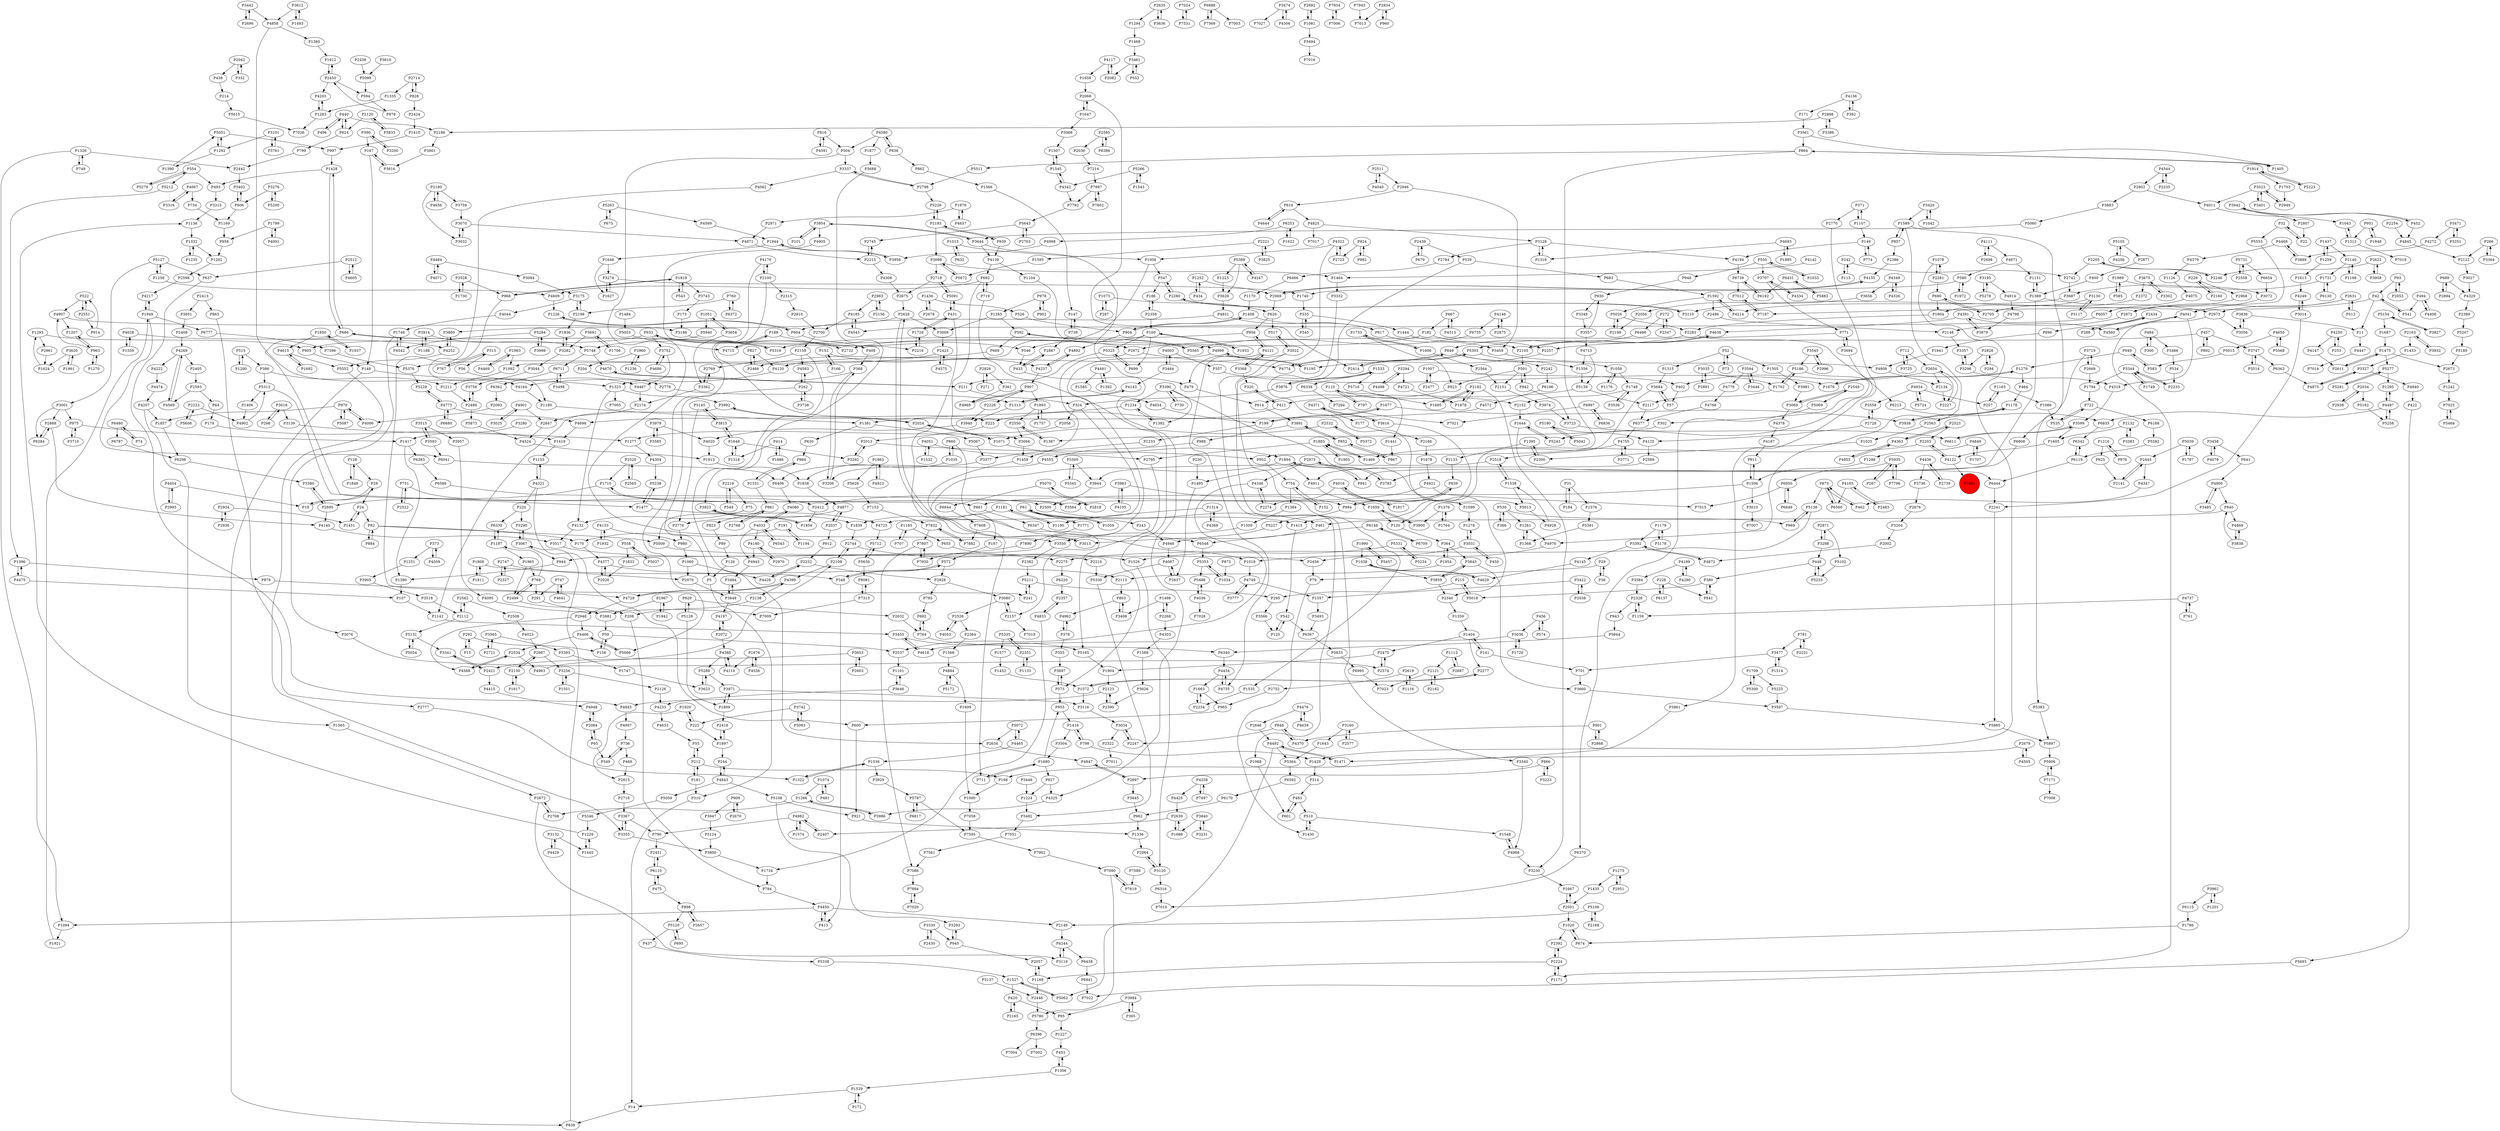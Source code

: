 digraph {
	P1428 -> P493
	P1498 -> P3408
	P2442 -> P3402
	P968 -> P1180
	P4877 -> P2037
	P2072 -> P4197
	P2358 -> P100
	P332 -> P2042
	P1687 -> P1475
	P4962 -> P378
	P3761 -> P3101
	P1709 -> P5300
	P1007 -> P2477
	P4067 -> P734
	P4143 -> P1313
	P3992 -> P2024
	P2961 -> P1624
	P2180 -> P4656
	P504 -> P3337
	P89 -> P126
	P3464 -> P4143
	P5568 -> P4650
	P3175 -> P2198
	P1298 -> P1506
	P1007 -> P402
	P839 -> P994
	P1376 -> P1764
	P2523 -> P2203
	P4033 -> P4180
	P873 -> P1034
	P4197 -> P2072
	P2002 -> P4872
	P1533 -> P6338
	P7153 -> P7832
	P14 -> P838
	P768 -> P1197
	P4020 -> P1913
	P504 -> P3550
	P1436 -> P526
	P2001 -> P1667
	P3974 -> P3723
	P2728 -> P4125
	P3648 -> P4197
	P7313 -> P8081
	P4140 -> P3517
	P1733 -> P923
	P4871 -> P2215
	P2871 -> P3298
	P5062 -> P1527
	P7608 -> P7882
	P4544 -> P2802
	P314 -> P483
	P4222 -> P4474
	P2108 -> P4399
	P481 -> P1074
	P3302 -> P3675
	P1322 -> P1536
	P2057 -> P1168
	P5313 -> P1406
	P1894 -> P197
	P1408 -> P904
	P335 -> P1444
	P2232 -> P2928
	P4249 -> P3014
	P7807 -> P7086
	P7832 -> P7882
	P1993 -> P1757
	P2669 -> P1794
	P3464 -> P4003
	P1731 -> P6130
	P2157 -> P3080
	P1809 -> P2418
	P420 -> P2165
	P2993 -> P4454
	P5087 -> P970
	P1404 -> P141
	P4715 -> P188
	P4117 -> P1658
	P1897 -> P2418
	P898 -> P2657
	P215 -> P5018
	P1877 -> P3688
	P457 -> P3747
	P827 -> P2466
	P2551 -> P914
	P6997 -> P6836
	P2423 -> P5376
	P2888 -> P6284
	P3504 -> P1680
	P5935 -> P6950
	P1605 -> P4122
	P4755 -> P3771
	P3594 -> P3446
	P1878 -> P2192
	P3274 -> P1627
	P4349 -> P4326
	P768 -> P2499
	P686 -> P5316
	P1710 -> P2695
	P1165 -> P257
	P5131 -> P5054
	P4650 -> P5568
	P156 -> P59
	P912 -> P2232
	P979 -> P2450
	P1273 -> P1435
	P4997 -> P736
	P2631 -> P2973
	P6215 -> P6835
	P4637 -> P1976
	P6363 -> P4875
	P4237 -> P907
	P4347 -> P462
	P3942 -> P452
	P1099 -> P1278
	P5787 -> P6817
	P554 -> P5279
	P1622 -> P6253
	P1734 -> P784
	P1256 -> P4609
	P5716 -> P1695
	P1360 -> P1612
	P438 -> P214
	P220 -> P3290
	P4798 -> P3879
	P2064 -> P3120
	P3014 -> P4249
	P390 -> P167
	P2934 -> P1451
	P857 -> P2386
	P149 -> P774
	P592 -> P669
	P4735 -> P4434
	P7171 -> P5906
	P2224 -> P1171
	P952 -> P754
	P1058 -> P1748
	P2565 -> P2520
	P2038 -> P3422
	P2946 -> P3459
	P3327 -> P4940
	P2268 -> P1498
	P2340 -> P1359
	P2280 -> P547
	P3442 -> P4858
	P2450 -> P594
	P4474 -> P4207
	P1259 -> P1437
	P866 -> P3223
	P4943 -> P3484
	P294 -> P2828
	P4524 -> P1913
	P3742 -> P5093
	P6586 -> P2500
	P4147 -> P2611
	P949 -> P1279
	P583 -> P949
	P3836 -> P11
	P5070 -> P2818
	P1648 -> P3292
	P2445 -> P2141
	P1316 -> P3128
	P1335 -> P1283
	P3455 -> P5165
	P1506 -> P911
	P1949 -> P4217
	P4363 -> P2523
	P604 -> P1226
	P5072 -> P4465
	P3688 -> P3923
	P4492 -> P1471
	P3390 -> P5013
	P722 -> P6188
	P3251 -> P3471
	P574 -> P456
	P4946 -> P4087
	P3101 -> P3761
	P1659 -> P3900
	P1748 -> P2152
	P3938 -> P1178
	P1577 -> P1452
	P4773 -> P5228
	P573 -> P3697
	P541 -> P42
	P3022 -> P1068
	P2551 -> P522
	P3422 -> P2038
	P4170 -> P2100
	P1181 -> P1839
	P1234 -> P1382
	P295 -> P3566
	P302 -> P1387
	P930 -> P3349
	P15 -> P292
	P3984 -> P365
	P3124 -> P3800
	P3836 -> P3056
	P371 -> P2770
	P2123 -> P2390
	P469 -> P2815
	P5189 -> P2673
	P1417 -> P1380
	P5066 -> P4466
	P3393 -> P1747
	P1627 -> P3274
	P6611 -> P3599
	P1382 -> P1234
	P6220 -> P2357
	P61 -> P1771
	P5059 -> P5346
	P924 -> P982
	P5552 -> P3355
	P1116 -> P2619
	P768 -> P291
	P484 -> P300
	P1405 -> P864
	P522 -> P4907
	P5200 -> P3276
	P771 -> P2972
	P1292 -> P1390
	P580 -> P1972
	P2424 -> P1410
	P3566 -> P125
	P288 -> P2434
	P712 -> P3725
	P390 -> P3200
	P1576 -> P5381
	P7214 -> P7997
	P4749 -> P3777
	P1107 -> P371
	P291 -> P2681
	P4388 -> P4110
	P3001 -> P6284
	P1168 -> P2057
	P1617 -> P2130
	P4755 -> P2518
	P2203 -> P1469
	P2672 -> P2708
	P2113 -> P803
	P1390 -> P5051
	P669 -> P2466
	P3044 -> P3756
	P6835 -> P6342
	P5105 -> P4256
	P3001 -> P2888
	P5015 -> P583
	P2611 -> P1475
	P1178 -> P2563
	P4185 -> P2700
	P2042 -> P438
	P82 -> P170
	P624 -> P440
	P924 -> P2723
	P2747 -> P348
	P958 -> P1202
	P4572 -> P4698
	P5154 -> P3827
	P2105 -> P591
	P4170 -> P5066
	P366 -> P530
	P1533 -> P5716
	P2875 -> P4146
	P153 -> P166
	P4436 -> P2739
	P4346 -> P2537
	P3710 -> P975
	P1261 -> P1368
	P4945 -> P4997
	P4016 -> P1099
	P2121 -> P7023
	P1895 -> P4693
	P909 -> P2670
	P2654 -> P2227
	P3035 -> P2891
	P655 -> P2210
	P1464 -> P3332
	P3069 -> P2549
	P695 -> P5120
	P4892 -> P4237
	P335 -> P345
	P7997 -> P7792
	P1234 -> P1381
	P5712 -> P5630
	P1073 -> P287
	P5162 -> P5258
	P3594 -> P4776
	P3471 -> P4272
	P3031 -> P450
	P79 -> P1430
	P5731 -> P2558
	P2215 -> P4308
	P5 -> P310
	P3523 -> P3401
	P840 -> P4869
	P6188 -> P5582
	P1663 -> P965
	P4774 -> P649
	P3771 -> P4755
	P2708 -> P2672
	P3840 -> P3231
	P2034 -> P2938
	P2718 -> P2675
	P4940 -> P422
	P2216 -> P1729
	P197 -> P572
	P1415 -> P542
	P3256 -> P1551
	P573 -> P955
	P690 -> P1804
	P2972 -> P1459
	P1015 -> P1956
	P1667 -> P2001
	P1949 -> P6041
	P7997 -> P7802
	P1703 -> P2949
	P95 -> P1227
	P1252 -> P2069
	P3859 -> P2340
	P6383 -> P6586
	P7807 -> P7930
	P4580 -> P1877
	P4391 -> P3879
	P3022 -> P517
	P2523 -> P4363
	P1949 -> P6777
	P2973 -> P3056
	P3298 -> P448
	P951 -> P1312
	P6192 -> P6739
	P2439 -> P679
	P1059 -> P61
	P1035 -> P860
	P3653 -> P2421
	P3137 -> P2446
	P2522 -> P751
	P4877 -> P3776
	P3725 -> P712
	P892 -> P457
	P1595 -> P5672
	P5906 -> P7171
	P4244 -> P3119
	P2558 -> P5731
	P1677 -> P199
	P3752 -> P4467
	P2763 -> P5643
	P1176 -> P1058
	P28 -> P19
	P402 -> P57
	P3420 -> P1589
	P1545 -> P4342
	P5172 -> P4884
	P1226 -> P604
	P4321 -> P220
	P683 -> P1592
	P6115 -> P1786
	P1368 -> P1261
	P1416 -> P798
	P4091 -> P1799
	P6480 -> P74
	P790 -> P2451
	P171 -> P3561
	P1313 -> P4143
	P534 -> P2233
	P3485 -> P4900
	P2744 -> P2108
	P1883 -> P1905
	P2698 -> P4111
	P526 -> P904
	P494 -> P4408
	P7396 -> P5376
	P1536 -> P1322
	P3743 -> P173
	P2205 -> P2742
	P707 -> P1183
	P5289 -> P3971
	P3838 -> P4869
	P848 -> P4370
	P4326 -> P4349
	P6338 -> P7294
	P2277 -> P1572
	P5582 -> P6119
	P970 -> P4006
	P546 -> P433
	P2174 -> P2847
	P878 -> P4729
	P1452 -> P1572
	P692 -> P719
	P686 -> P1428
	P1624 -> P1293
	P948 -> P930
	P1285 -> P3009
	P4003 -> P357
	P1323 -> P7005
	P167 -> P3816
	P1313 -> P3940
	P3827 -> P5154
	P2241 -> P5885
	P1538 -> P5013
	P1169 -> P958
	P901 -> P4370
	P4322 -> P1956
	P3316 -> P4067
	P220 -> P6330
	P5565 -> P592
	P5102 -> P5233
	P57 -> P3684
	P1408 -> P817
	P5165 -> P1904
	P2593 -> P4569
	P591 -> P942
	P4468 -> P3889
	P1074 -> P1266
	P2550 -> P3066
	P3330 -> P945
	P2716 -> P3367
	P7197 -> P7012
	P5106 -> P2168
	P1592 -> P5026
	P110 -> P797
	P24 -> P1451
	P1799 -> P4091
	P2818 -> P5070
	P5093 -> P3742
	P2247 -> P3034
	P3561 -> P864
	P2414 -> P5303
	P4721 -> P1878
	P4023 -> P2987
	P5180 -> P4125
	P2100 -> P223
	P3160 -> P1643
	P3368 -> P4121
	P1976 -> P4637
	P1648 -> P3815
	P4051 -> P2795
	P754 -> P152
	P2520 -> P1710
	P4121 -> P3368
	P4121 -> P956
	P3900 -> P1659
	P6480 -> P6787
	P4481 -> P1392
	P547 -> P186
	P1331 -> P984
	P73 -> P52
	P5091 -> P431
	P3392 -> P4145
	P3128 -> P2784
	P4006 -> P970
	P408 -> P368
	P2634 -> P4847
	P550 -> P3707
	P911 -> P1506
	P550 -> P948
	P272 -> P2347
	P3623 -> P5289
	P852 -> P867
	P3280 -> P1417
	P1179 -> P3178
	P1273 -> P2951
	P1606 -> P1733
	P4075 -> P6057
	P3009 -> P2423
	P4189 -> P3584
	P3296 -> P3357
	P2037 -> P4877
	P182 -> P2732
	P2180 -> P3759
	P3550 -> P2382
	P3446 -> P3594
	P1417 -> P6383
	P1035 -> P1838
	P558 -> P1833
	P4901 -> P3025
	P3223 -> P866
	P42 -> P541
	P6377 -> P4755
	P462 -> P875
	P4346 -> P2274
	P1306 -> P453
	P2126 -> P4233
	P4497 -> P5258
	P3565 -> P3393
	P2140 -> P1731
	P624 -> P799
	P3646 -> P1101
	P1445 -> P1229
	P1507 -> P1545
	P6560 -> P875
	P4670 -> P211
	P2675 -> P2628
	P3364 -> P266
	P6739 -> P7012
	P2315 -> P2810
	P262 -> P3738
	P1730 -> P3528
	P4469 -> P1963
	P1396 -> P878
	P5468 -> P7025
	P2872 -> P2148
	P6170 -> P962
	P2562 -> P2508
	P6057 -> P4543
	P2357 -> P4833
	P861 -> P823
	P4969 -> P907
	P1312 -> P7018
	P4467 -> P2174
	P3523 -> P2949
	P530 -> P969
	P4321 -> P600
	P433 -> P479
	P2971 -> P4871
	P2728 -> P3558
	P1256 -> P5127
	P3905 -> P3518
	P2328 -> P1159
	P816 -> P4591
	P368 -> P1323
	P5303 -> P1556
	P2585 -> P6386
	P2802 -> P3883
	P2696 -> P3442
	P6253 -> P1622
	P6680 -> P4773
	P2300 -> P1395
	P1702 -> P5186
	P355 -> P3697
	P1731 -> P3687
	P3130 -> P1804
	P1819 -> P3743
	P7902 -> P7090
	P3120 -> P6316
	P2327 -> P2747
	P939 -> P2193
	P242 -> P2742
	P3777 -> P4749
	P816 -> P504
	P3117 -> P3130
	P422 -> P5693
	P5042 -> P5180
	P2450 -> P4203
	P4776 -> P4768
	P1747 -> P3623
	P4095 -> P7009
	P1848 -> P951
	P616 -> P4644
	P3067 -> P944
	P3282 -> P1836
	P7024 -> P7531
	P5833 -> P6995
	P2603 -> P3653
	P4105 -> P3983
	P2192 -> P3230
	P2654 -> P2134
	P3327 -> P4875
	P3954 -> P101
	P2973 -> P1171
	P5284 -> P4542
	P1018 -> P4749
	P6438 -> P6941
	P1416 -> P3504
	P4825 -> P3128
	P4391 -> P4638
	P4999 -> P1195
	P4313 -> P667
	P3658 -> P3362
	P3080 -> P2157
	P1954 -> P364
	P2134 -> P2227
	P3719 -> P6808
	P4723 -> P5712
	P1259 -> P1613
	P2676 -> P3204
	P530 -> P366
	P4304 -> P5238
	P2512 -> P4605
	P6396 -> P7004
	P292 -> P15
	P988 -> P4555
	P3461 -> P552
	P1092 -> P1211
	P6777 -> P7396
	P1242 -> P7025
	P1746 -> P4542
	P3646 -> P4233
	P799 -> P2442
	P1179 -> P3392
	P751 -> P2522
	P184 -> P31
	P1384 -> P1509
	P2894 -> P689
	P128 -> P28
	P656 -> P862
	P1505 -> P3981
	P6944 -> P7608
	P1389 -> P1151
	P1086 -> P535
	P3616 -> P4371
	P4041 -> P4560
	P1692 -> P4615
	P1678 -> P4921
	P5234 -> P5331
	P626 -> P517
	P2705 -> P690
	P1894 -> P941
	P4833 -> P1734
	P1961 -> P3620
	P739 -> P147
	P42 -> P3110
	P1235 -> P1332
	P4583 -> P262
	P3016 -> P3139
	P6431 -> P5883
	P440 -> P496
	P4125 -> P2589
	P7012 -> P7197
	P5844 -> P6340
	P951 -> P1848
	P554 -> P493
	P2182 -> P2121
	P2423 -> P4575
	P3422 -> P1557
	P448 -> P5233
	P3951 -> P2408
	P719 -> P573
	P6950 -> P7015
	P4556 -> P1676
	P1509 -> P3550
	P4120 -> P4164
	P5258 -> P4497
	P3545 -> P2996
	P1658 -> P2068
	P5335 -> P1577
	P1606 -> P2564
	P448 -> P380
	P65 -> P549
	P3691 -> P1706
	P412 -> P223
	P4773 -> P6680
	P4033 -> P4943
	P1956 -> P1092
	P862 -> P1566
	P2549 -> P3069
	P378 -> P4962
	P1565 -> P2672
	P461 -> P3013
	P364 -> P3843
	P2407 -> P4982
	P3947 -> P3124
	P52 -> P1505
	P5748 -> P6711
	P861 -> P2768
	P74 -> P6480
	P3094 -> P3175
	P208 -> P784
	P2563 -> P1025
	P1956 -> P547
	P4633 -> P55
	P5207 -> P5189
	P7171 -> P7008
	P4484 -> P4071
	P7025 -> P5468
	P2628 -> P3860
	P4693 -> P1316
	P2635 -> P3636
	P2224 -> P2392
	P4544 -> P2235
	P191 -> P1194
	P75 -> P5009
	P5051 -> P997
	P1548 -> P4968
	P2631 -> P512
	P52 -> P73
	P3110 -> P2280
	P3684 -> P120
	P1786 -> P674
	P2798 -> P3337
	P6444 -> P2241
	P629 -> P2632
	P2828 -> P294
	P3961 -> P168
	P1468 -> P3461
	P1261 -> P4976
	P848 -> P2247
	P901 -> P2868
	P2975 -> P3783
	P365 -> P3984
	P5511 -> P2798
	P3292 -> P2013
	P4934 -> P5724
	P994 -> P5227
	P1559 -> P4028
	P4342 -> P7792
	P661 -> P6347
	P866 -> P2697
	P3979 -> P3585
	P4447 -> P7014
	P4325 -> P3986
	P3175 -> P4044
	P2486 -> P5873
	P31 -> P184
	P452 -> P3942
	P734 -> P1169
	P4713 -> P1556
	P1498 -> P2268
	P4568 -> P2534
	P7890 -> P7930
	P244 -> P4843
	P292 -> P156
	P2158 -> P4583
	P2593 -> P64
	P6941 -> P7022
	P2739 -> P4436
	P3891 -> P988
	P2776 -> P1313
	P1060 -> P4426
	P1435 -> P2001
	P2574 -> P2475
	P4269 -> P4222
	P4639 -> P4479
	P774 -> P149
	P841 -> P380
	P5091 -> P2718
	P1914 -> P5223
	P5228 -> P4773
	P907 -> P4969
	P904 -> P4892
	P1171 -> P2224
	P2898 -> P3386
	P2140 -> P1198
	P2622 -> P3958
	P4591 -> P816
	P3274 -> P1740
	P5281 -> P5277
	P1430 -> P510
	P4429 -> P3132
	P2807 -> P22
	P4033 -> P4080
	P1165 -> P1086
	P1183 -> P707
	P2193 -> P3098
	P315 -> P56
	P5105 -> P2877
	P2234 -> P1663
	P736 -> P549
	P3983 -> P994
	P4858 -> P4164
	P186 -> P2358
	P3707 -> P4334
	P1107 -> P149
	P1285 -> P592
	P5072 -> P2634
	P1990 -> P5457
	P3139 -> P1277
	P4132 -> P3517
	P4849 -> P1707
	P5277 -> P5281
	P2072 -> P4388
	P4244 -> P6438
	P5724 -> P4934
	P4609 -> P1226
	P2483 -> P4165
	P2389 -> P5207
	P6836 -> P6997
	P6888 -> P7569
	P7832 -> P7807
	P2635 -> P1294
	P2589 -> P4911
	P1197 -> P1965
	P5070 -> P6944
	P2632 -> P764
	P3940 -> P4020
	P1236 -> P2960
	P4067 -> P3316
	P942 -> P591
	P3515 -> P3957
	P4258 -> P4425
	P550 -> P1033
	P761 -> P4737
	P5225 -> P3597
	P4955 -> P4363
	P3474 -> P7027
	P147 -> P739
	P5223 -> P1914
	P1679 -> P1279
	P2013 -> P952
	P1294 -> P1468
	P3752 -> P4686
	P4040 -> P2511
	P4146 -> P2875
	P3032 -> P3070
	P3367 -> P3355
	P543 -> P1819
	P6654 -> P3072
	P1920 -> P2815
	P2714 -> P828
	P2692 -> P1081
	P1729 -> P431
	P2987 -> P3256
	P4165 -> P6560
	P1180 -> P1381
	P994 -> P839
	P5108 -> P3293
	P3694 -> P5243
	P2421 -> P3341
	P93 -> P42
	P1894 -> P4911
	P400 -> P1389
	P1020 -> P2392
	P1437 -> P1259
	P3984 -> P95
	P100 -> P1933
	P2987 -> P2130
	P3368 -> P320
	P3914 -> P5748
	P4194 -> P6739
	P3815 -> P1648
	P2268 -> P4303
	P1292 -> P5051
	P3160 -> P2577
	P2386 -> P4135
	P860 -> P1035
	P1469 -> P1883
	P943 -> P5844
	P2500 -> P461
	P626 -> P956
	P817 -> P3459
	P4847 -> P2697
	P3653 -> P2603
	P100 -> P5325
	P2372 -> P2705
	P1989 -> P3072
	P2132 -> P1605
	P1326 -> P749
	P4247 -> P5389
	P784 -> P4450
	P3616 -> P1415
	P4928 -> P1538
	P3584 -> P2328
	P1538 -> P2518
	P1506 -> P661
	P5106 -> P2149
	P3195 -> P4914
	P3066 -> P1459
	P2193 -> P939
	P2224 -> P1168
	P1648 -> P1318
	P3128 -> P1316
	P3010 -> P7007
	P522 -> P2551
	P1451 -> P24
	P3067 -> P3290
	P1283 -> P4203
	P6466 -> P1170
	P1126 -> P4075
	P320 -> P412
	P591 -> P2151
	P4111 -> P2698
	P4142 -> P1464
	P2163 -> P1453
	P2562 -> P2112
	P5026 -> P2283
	P2328 -> P943
	P3290 -> P3067
	P2960 -> P1236
	P7796 -> P5935
	P1293 -> P905
	P2198 -> P3175
	P2192 -> P1695
	P542 -> P6367
	P2351 -> P1133
	P1441 -> P867
	P315 -> P767
	P153 -> P4237
	P1104 -> P4999
	P978 -> P902
	P2975 -> P1495
	P1181 -> P1190
	P682 -> P764
	P3362 -> P2174
	P7020 -> P7894
	P272 -> P6486
	P2405 -> P2593
	P3558 -> P2728
	P5331 -> P5234
	P2024 -> P1071
	P1033 -> P550
	P2228 -> P3940
	P3956 -> P1944
	P4905 -> P2216
	P3025 -> P4901
	P3962 -> P6115
	P2082 -> P4117
	P3687 -> P4214
	P2970 -> P4180
	P3332 -> P1535
	P5051 -> P1292
	P1201 -> P3962
	P4028 -> P4252
	P864 -> P1405
	P2877 -> P400
	P1034 -> P5353
	P1592 -> P2496
	P1323 -> P4132
	P945 -> P3293
	P494 -> P541
	P1592 -> P4214
	P3825 -> P2221
	P3747 -> P6363
	P3845 -> P962
	P5630 -> P8081
	P5120 -> P695
	P949 -> P583
	P296 -> P3016
	P6817 -> P5787
	P7934 -> P7006
	P4934 -> P3558
	P7589 -> P7619
	P3098 -> P5672
	P287 -> P1073
	P3859 -> P3843
	P2768 -> P861
	P3518 -> P2112
	P6148 -> P6548
	P1585 -> P4654
	P1266 -> P3986
	P222 -> P1897
	P2679 -> P1471
	P4808 -> P2134
	P1811 -> P1808
	P5211 -> P241
	P4907 -> P3188
	P3675 -> P2372
	P2100 -> P2315
	P2670 -> P909
	P2723 -> P4322
	P2158 -> P2634
	P4497 -> P6835
	P5389 -> P3629
	P2242 -> P6196
	P4434 -> P1663
	P4269 -> P2405
	P2165 -> P420
	P5099 -> P594
	P614 -> P3891
	P5139 -> P2117
	P4329 -> P2389
	P749 -> P1326
	P6130 -> P1731
	P2678 -> P1436
	P592 -> P5565
	P970 -> P1857
	P3206 -> P368
	P1151 -> P1389
	P3296 -> P4318
	P262 -> P4583
	P3876 -> P324
	P2024 -> P3992
	P6253 -> P4998
	P4111 -> P4671
	P2834 -> P7013
	P699 -> P5325
	P2068 -> P1647
	P803 -> P3408
	P4569 -> P4269
	P630 -> P984
	P2868 -> P901
	P1278 -> P3031
	P1794 -> P722
	P4901 -> P2847
	P120 -> P364
	P2223 -> P4902
	P6711 -> P6362
	P4884 -> P5172
	P4982 -> P790
	P2695 -> P4140
	P3474 -> P4306
	P606 -> P1169
	P3843 -> P3859
	P2960 -> P204
	P2518 -> P3944
	P1944 -> P3956
	P4434 -> P4735
	P515 -> P1200
	P6041 -> P6406
	P3357 -> P3296
	P212 -> P55
	P4843 -> P5108
	P4479 -> P4639
	P2637 -> P4087
	P4003 -> P3464
	P2520 -> P2565
	P115 -> P242
	P1709 -> P5225
	P2518 -> P1538
	P56 -> P4467
	P3315 -> P1136
	P6137 -> P228
	P1543 -> P5266
	P166 -> P153
	P5935 -> P7796
	P1967 -> P2681
	P1572 -> P3116
	P2639 -> P2407
	P606 -> P3402
	P4968 -> P1548
	P4156 -> P171
	P679 -> P2439
	P3178 -> P1179
	P4729 -> P2948
	P1680 -> P927
	P4233 -> P4633
	P2550 -> P1387
	P5300 -> P1709
	P3599 -> P6611
	P1663 -> P2234
	P310 -> P14
	P747 -> P4641
	P204 -> P2776
	P2186 -> P3901
	P8081 -> P7313
	P1972 -> P580
	P5330 -> P3482
	P378 -> P355
	P1532 -> P4051
	P4146 -> P6735
	P969 -> P5138
	P2508 -> P4023
	P852 -> P3891
	P1989 -> P585
	P29 -> P36
	P5672 -> P3098
	P5940 -> P5748
	P4914 -> P4798
	P75 -> P4132
	P1190 -> P1181
	P5873 -> P4524
	P1211 -> P2486
	P4133 -> P1932
	P1921 -> P1949
	P181 -> P310
	P3188 -> P2972
	P1315 -> P3684
	P6196 -> P4572
	P2219 -> P544
	P667 -> P182
	P760 -> P2198
	P6110 -> P475
	P7006 -> P7934
	P2108 -> P2744
	P267 -> P5935
	P4036 -> P5488
	P3282 -> P3044
	P172 -> P1529
	P4575 -> P2423
	P3195 -> P5278
	P4481 -> P1585
	P4408 -> P494
	P1646 -> P3274
	P7561 -> P7086
	P1453 -> P3327
	P2001 -> P1020
	P357 -> P1679
	P3691 -> P3282
	P3620 -> P1624
	P3838 -> P840
	P3986 -> P1266
	P840 -> P461
	P515 -> P386
	P2534 -> P4568
	P1574 -> P4982
	P4053 -> P2526
	P324 -> P2058
	P1863 -> P4923
	P1804 -> P2283
	P266 -> P3364
	P5211 -> P295
	P5108 -> P921
	P1746 -> P3076
	P2534 -> P4963
	P6110 -> P2451
	P2084 -> P65
	P4729 -> P4399
	P52 -> P1315
	P5154 -> P1687
	P5289 -> P3623
	P2130 -> P1617
	P364 -> P1954
	P2254 -> P4845
	P6330 -> P1197
	P2679 -> P4505
	P3362 -> P2769
	P253 -> P4250
	P3883 -> P5060
	P2056 -> P2199
	P1749 -> P3344
	P2227 -> P2654
	P2439 -> P539
	P3891 -> P852
	P3383 -> P2132
	P3458 -> P4079
	P1937 -> P1850
	P2446 -> P5780
	P199 -> P1677
	P1251 -> P3905
	P3564 -> P1710
	P875 -> P462
	P2221 -> P1595
	P4121 -> P479
	P1551 -> P3256
	P1914 -> P1703
	P2112 -> P5131
	P1965 -> P768
	P1963 -> P4469
	P2122 -> P3027
	P4036 -> P7028
	P2949 -> P3523
	P5060 -> P3644
	P414 -> P1318
	P3981 -> P3069
	P1153 -> P4321
	P483 -> P601
	P3517 -> P2275
	P4117 -> P2082
	P2123 -> P4945
	P4845 -> P2122
	P126 -> P5
	P1612 -> P2450
	P2120 -> P624
	P4256 -> P5105
	P2198 -> P1836
	P1020 -> P674
	P5243 -> P1644
	P914 -> P522
	P547 -> P2280
	P4436 -> P3736
	P179 -> P1419
	P984 -> P1331
	P3958 -> P2622
	P2130 -> P2987
	P1506 -> P3010
	P4370 -> P848
	P4214 -> P1592
	P1227 -> P453
	P1071 -> P1894
	P1707 -> P4849
	P1572 -> P2277
	P1216 -> P925
	P4650 -> P5015
	P689 -> P2894
	P110 -> P1441
	P2026 -> P4377
	P2149 -> P4244
	P907 -> P1993
	P580 -> P1740
	P59 -> P2537
	P1475 -> P2673
	P215 -> P295
	P701 -> P3660
	P32 -> P5553
	P7497 -> P4258
	P4016 -> P2274
	P6396 -> P7002
	P5026 -> P2199
	P2105 -> P4638
	P1904 -> P2123
	P496 -> P440
	P1306 -> P1529
	P649 -> P2242
	P5303 -> P2414
	P975 -> P1417
	P909 -> P3947
	P3341 -> P2421
	P823 -> P89
	P257 -> P1165
	P3013 -> P2628
	P4644 -> P616
	P101 -> P3954
	P5278 -> P3195
	P453 -> P1306
	P5693 -> P7022
	P1396 -> P4475
	P2274 -> P4346
	P2445 -> P4347
	P4934 -> P257
	P857 -> P1589
	P5186 -> P1702
	P2975 -> P4346
	P3889 -> P4468
	P4768 -> P6377
	P3377 -> P3206
	P4139 -> P692
	P1527 -> P5062
	P7595 -> P7902
	P860 -> P1018
	P4145 -> P4629
	P3971 -> P3116
	P4638 -> P2105
	P82 -> P884
	P1419 -> P1153
	P1740 -> P335
	P5364 -> P6592
	P2486 -> P3756
	P5372 -> P2532
	P3929 -> P5787
	P7090 -> P7619
	P1849 -> P128
	P2364 -> P1568
	P1589 -> P5383
	P2408 -> P4269
	P4454 -> P2993
	P7313 -> P7009
	P3528 -> P1730
	P6548 -> P5353
	P649 -> P1058
	P3515 -> P3593
	P4831 -> P817
	P5316 -> P686
	P3022 -> P4120
	P4693 -> P1895
	P1676 -> P4110
	P4963 -> P2108
	P3355 -> P3367
	P2466 -> P827
	P4371 -> P177
	P1609 -> P1090
	P798 -> P1416
	P1195 -> P4999
	P1527 -> P420
	P902 -> P978
	P1090 -> P7058
	P2412 -> P1859
	P1680 -> P955
	P2156 -> P2983
	P1932 -> P4133
	P667 -> P4313
	P1025 -> P2300
	P3256 -> P2126
	P4080 -> P4033
	P6735 -> P5565
	P3719 -> P2669
	P3477 -> P1514
	P1178 -> P3938
	P3128 -> P4194
	P3200 -> P390
	P5353 -> P5488
	P5787 -> P7595
	P4399 -> P2138
	P3466 -> P534
	P1644 -> P6444
	P2810 -> P2700
	P2744 -> P1526
	P2697 -> P3845
	P456 -> P574
	P3536 -> P1748
	P3330 -> P2430
	P1566 -> P147
	P2871 -> P5102
	P6386 -> P2585
	P440 -> P624
	P1293 -> P2961
	P3957 -> P4095
	P3448 -> P1224
	P730 -> P3390
	P61 -> P243
	P1136 -> P1332
	P963 -> P4907
	P1043 -> P1312
	P3612 -> P1493
	P475 -> P898
	P1406 -> P4902
	P692 -> P4609
	P5608 -> P2223
	P5389 -> P1223
	P1078 -> P1429
	P230 -> P1495
	P956 -> P5316
	P4133 -> P980
	P3523 -> P4011
	P5186 -> P302
	P4342 -> P1545
	P4318 -> P3599
	P2233 -> P3344
	P3644 -> P4325
	P3684 -> P57
	P371 -> P1107
	P1436 -> P2678
	P4872 -> P3392
	P4207 -> P1857
	P241 -> P5211
	P1113 -> P2121
	P2714 -> P1335
	P2215 -> P2745
	P348 -> P572
	P2826 -> P361
	P3076 -> P2574
	P1207 -> P963
	P6372 -> P760
	P475 -> P6110
	P2631 -> P2872
	P3979 -> P4020
	P939 -> P4139
	P3815 -> P3145
	P3498 -> P6711
	P1954 -> P2113
	P781 -> P3477
	P3944 -> P2500
	P457 -> P892
	P2619 -> P1116
	P4165 -> P2483
	P5488 -> P4036
	P2646 -> P4492
	P4272 -> P3889
	P5277 -> P1295
	P1395 -> P2133
	P4686 -> P3752
	P3119 -> P4244
	P760 -> P6372
	P1060 -> P2070
	P457 -> P2257
	P7894 -> P7020
	P2100 -> P4170
	P3344 -> P1794
	P3145 -> P3776
	P141 -> P701
	P450 -> P3031
	P1051 -> P5940
	P348 -> P413
	P1318 -> P1648
	P1081 -> P2692
	P1229 -> P1445
	P3514 -> P3747
	P2669 -> P3719
	P1133 -> P2351
	P1729 -> P2216
	P188 -> P546
	P4258 -> P7497
	P3080 -> P2526
	P4454 -> P19
	P1799 -> P958
	P4164 -> P1180
	P3971 -> P1809
	P1229 -> P1136
	P3392 -> P4872
	P1886 -> P414
	P1993 -> P2550
	P1038 -> P4629
	P1404 -> P2277
	P2281 -> P1078
	P962 -> P1336
	P1526 -> P3120
	P5131 -> P3341
	P2983 -> P4185
	P7882 -> P7832
	P6543 -> P4033
	P29 -> P79
	P1556 -> P5139
	P1381 -> P630
	P5238 -> P1477
	P3035 -> P1702
	P3230 -> P1667
	P5279 -> P554
	P4252 -> P3860
	P2203 -> P4122
	P188 -> P4715
	P1787 -> P5039
	P191 -> P170
	P1771 -> P7890
	P4349 -> P3656
	P2148 -> P3357
	P5138 -> P2275
	P1859 -> P3923
	P1159 -> P2328
	P933 -> P2732
	P4900 -> P840
	P1613 -> P4249
	P4998 -> P3956
	P2887 -> P433
	P898 -> P5120
	P1326 -> P1094
	P1094 -> P1921
	P530 -> P1261
	P368 -> P3206
	P373 -> P1251
	P3557 -> P4713
	P554 -> P5212
	P2392 -> P2224
	P6406 -> P4080
	P4121 -> P4735
	P535 -> P722
	P2742 -> P3687
	P4589 -> P1944
	P5053 -> P4715
	P945 -> P2057
	P1942 -> P1967
	P4921 -> P2412
	P1695 -> P2192
	P4849 -> P1298
	P4016 -> P1817
	P4629 -> P1038
	P2280 -> P3110
	P4368 -> P1314
	P2231 -> P781
	P2951 -> P1273
	P3294 -> P4721
	P199 -> P1233
	P228 -> P841
	P764 -> P6340
	P5626 -> P7153
	P5338 -> P1527
	P2496 -> P2148
	P2151 -> P3974
	P2537 -> P1101
	P944 -> P1380
	P59 -> P156
	P4189 -> P4290
	P978 -> P1285
	P4250 -> P4147
	P1197 -> P6330
	P3942 -> P2807
	P3675 -> P3302
	P3636 -> P2635
	P4071 -> P4484
	P1475 -> P2611
	P2221 -> P3825
	P3459 -> P4808
	P2084 -> P4948
	P2163 -> P3932
	P3658 -> P1051
	P3471 -> P3251
	P1495 -> P2637
	P61 -> P1415
	P6888 -> P7003
	P2117 -> P6377
	P3300 -> P5345
	P4968 -> P3230
	P2948 -> P4466
	P2180 -> P3032
	P544 -> P2219
	P3742 -> P222
	P4907 -> P1207
	P5263 -> P4589
	P1194 -> P191
	P1589 -> P4976
	P2132 -> P3383
	P3694 -> P771
	P3561 -> P1405
	P3072 -> P4041
	P1216 -> P976
	P464 -> P1178
	P2138 -> P208
	P2983 -> P2156
	P324 -> P4723
	P19 -> P28
	P4948 -> P2084
	P2972 -> P4774
	P2499 -> P208
	P433 -> P2887
	P300 -> P484
	P6808 -> P3783
	P170 -> P4377
	P3660 -> P3597
	P7802 -> P7997
	P3402 -> P606
	P3901 -> P3816
	P1808 -> P2070
	P1380 -> P107
	P1976 -> P2971
	P3276 -> P606
	P690 -> P2705
	P747 -> P291
	P4466 -> P2534
	P1545 -> P1507
	P1314 -> P4368
	P3036 -> P1720
	P1323 -> P3992
	P214 -> P5615
	P1270 -> P963
	P4671 -> P1151
	P373 -> P4509
	P2619 -> P2752
	P3069 -> P4378
	P2430 -> P3330
	P5263 -> P675
	P2112 -> P2562
	P1392 -> P4481
	P4505 -> P2679
	P228 -> P6137
	P6431 -> P6192
	P2526 -> P2364
	P42 -> P11
	P3380 -> P2695
	P4560 -> P4041
	P1081 -> P3494
	P1819 -> P543
	P1588 -> P3626
	P173 -> P3188
	P1071 -> P2024
	P2564 -> P2151
	P386 -> P5313
	P149 -> P4194
	P3876 -> P1533
	P3344 -> P2233
	P414 -> P1886
	P3629 -> P4831
	P483 -> P510
	P4843 -> P5059
	P4180 -> P2970
	P968 -> P1819
	P2934 -> P2936
	P7792 -> P5643
	P479 -> P614
	P4250 -> P253
	P6340 -> P4434
	P3355 -> P3800
	P22 -> P32
	P3484 -> P3648
	P803 -> P4962
	P2802 -> P4011
	P345 -> P335
	P2347 -> P272
	P243 -> P4946
	P2275 -> P6220
	P1535 -> P2234
	P3626 -> P2390
	P4450 -> P1094
	P5069 -> P6370
	P1702 -> P2117
	P4363 -> P4955
	P980 -> P1060
	P5643 -> P2763
	P3455 -> P4618
	P976 -> P1216
	P4051 -> P1532
	P3344 -> P1749
	P4306 -> P3474
	P2654 -> P402
	P2770 -> P3961
	P3759 -> P3070
	P3493 -> P6367
	P637 -> P4945
	P4618 -> P3455
	P3034 -> P2322
	P431 -> P5091
	P517 -> P3022
	P963 -> P1270
	P572 -> P2928
	P1389 -> P941
	P2585 -> P2036
	P1038 -> P3859
	P262 -> P5
	P2160 -> P229
	P1389 -> P2973
	P440 -> P2186
	P3656 -> P2056
	P211 -> P324
	P2257 -> P1195
	P6316 -> P7010
	P4656 -> P2180
	P7086 -> P7894
	P1078 -> P2281
	P875 -> P5138
	P1529 -> P14
	P4475 -> P1396
	P55 -> P212
	P686 -> P661
	P2577 -> P3160
	P1277 -> P4304
	P4011 -> P1043
	P222 -> P1920
	P223 -> P2013
	P3840 -> P1688
	P93 -> P2053
	P4902 -> P5313
	P3068 -> P1507
	P632 -> P1015
	P2732 -> P933
	P456 -> P3036
	P2549 -> P5069
	P1841 -> P4808
	P3031 -> P1278
	P3860 -> P4252
	P6298 -> P3380
	P4615 -> P5552
	P2928 -> P785
	P591 -> P923
	P1074 -> P481
	P2036 -> P7214
	P2451 -> P6110
	P3294 -> P4498
	P5325 -> P699
	P3098 -> P1464
	P5885 -> P5897
	P1850 -> P4615
	P2037 -> P912
	P4377 -> P2113
	P3031 -> P1018
	P982 -> P924
	P5553 -> P7197
	P1437 -> P2140
	P5127 -> P637
	P4654 -> P199
	P31 -> P1576
	P864 -> P5511
	P4033 -> P6543
	P3783 -> P2975
	P907 -> P2228
	P6347 -> P6548
	P181 -> P212
	P167 -> P148
	P3442 -> P2696
	P4426 -> P2232
	P828 -> P2424
	P6119 -> P6444
	P2828 -> P3296
	P242 -> P115
	P4399 -> P4729
	P2141 -> P2445
	P3747 -> P3514
	P2747 -> P2327
	P1676 -> P4556
	P4492 -> P5062
	P4773 -> P4698
	P2700 -> P2158
	P4999 -> P944
	P5128 -> P1809
	P905 -> P148
	P5615 -> P7026
	P5376 -> P5228
	P3132 -> P1445
	P11 -> P4447
	P2477 -> P1007
	P6849 -> P6950
	P970 -> P5087
	P1647 -> P3068
	P601 -> P483
	P5039 -> P1787
	P493 -> P3315
	P5643 -> P2745
	P754 -> P1384
	P558 -> P5037
	P3401 -> P3523
	P4237 -> P4892
	P3597 -> P5885
	P2928 -> P3080
	P1475 -> P5277
	P1200 -> P515
	P5139 -> P412
	P4087 -> P2637
	P1410 -> P997
	P2070 -> P3648
	P4371 -> P3616
	P2219 -> P75
	P3098 -> P2718
	P3776 -> P980
	P712 -> P2654
	P229 -> P2968
	P3276 -> P5200
	P689 -> P4329
	P2681 -> P59
	P2382 -> P5211
	P3620 -> P1961
	P7051 -> P7561
	P827 -> P4120
	P696 -> P1841
	P5748 -> P4670
	P5266 -> P1543
	P3016 -> P296
	P3914 -> P1188
	P4217 -> P1949
	P1493 -> P3612
	P5120 -> P437
	P431 -> P1729
	P1897 -> P244
	P2499 -> P768
	P4737 -> P761
	P2532 -> P5372
	P128 -> P1849
	P4322 -> P3340
	P1706 -> P3691
	P1188 -> P3914
	P875 -> P6560
	P32 -> P22
	P380 -> P841
	P3723 -> P6611
	P4749 -> P1557
	P2456 -> P79
	P3644 -> P3954
	P100 -> P546
	P3738 -> P262
	P1808 -> P1811
	P3833 -> P2120
	P2390 -> P2123
	P6284 -> P2888
	P2511 -> P4040
	P3923 -> P1859
	P867 -> P852
	P863 -> P2777
	P955 -> P1416
	P736 -> P469
	P168 -> P1090
	P798 -> P1429
	P5180 -> P5042
	P4269 -> P4569
	P4475 -> P107
	P975 -> P3710
	P2968 -> P2872
	P1883 -> P1469
	P3130 -> P3117
	P1042 -> P3420
	P3557 -> P930
	P4465 -> P1536
	P3056 -> P3836
	P437 -> P5338
	P4122 -> P7001
	P1644 -> P5243
	P5039 -> P2445
	P1295 -> P4497
	P1404 -> P2475
	P1764 -> P1376
	P4641 -> P747
	P4921 -> P7015
	P4698 -> P1419
	P1312 -> P1043
	P2826 -> P271
	P3337 -> P2798
	P6362 -> P2093
	P6370 -> P7010
	P1331 -> P861
	P4833 -> P2357
	P616 -> P4825
	P2672 -> P3119
	P3458 -> P641
	P1332 -> P1235
	P5266 -> P4342
	P148 -> P838
	P4079 -> P3458
	P36 -> P29
	P3477 -> P701
	P3593 -> P6041
	P6592 -> P6170
	P1477 -> P4723
	P3998 -> P5284
	P1905 -> P1883
	P1963 -> P1092
	P1514 -> P3477
	P1568 -> P4884
	P6995 -> P7023
	P767 -> P315
	P2628 -> P3013
	P4875 -> P3327
	P539 -> P2340
	P884 -> P82
	P2948 -> P4568
	P4497 -> P1295
	P1381 -> P5067
	P5383 -> P5897
	P4466 -> P5066
	P1223 -> P3629
	P4498 -> P3294
	P3962 -> P1201
	P177 -> P2166
	P1933 -> P100
	P3800 -> P1734
	P1477 -> P5238
	P2205 -> P2246
	P5067 -> P3377
	P484 -> P3466
	P3420 -> P1042
	P4831 -> P604
	P722 -> P535
	P1183 -> P655
	P549 -> P736
	P4843 -> P244
	P3697 -> P573
	P5935 -> P267
	P2834 -> P960
	P2069 -> P626
	P2946 -> P616
	P4377 -> P2026
	P4858 -> P1360
	P1471 -> P4492
	P649 -> P4774
	P2622 -> P2246
	P4388 -> P5289
	P3593 -> P3515
	P3116 -> P3034
	P3585 -> P3979
	P1332 -> P1202
	P1326 -> P2442
	P2898 -> P2186
	P5284 -> P3998
	P2192 -> P1878
	P7090 -> P5780
	P271 -> P2826
	P1688 -> P2639
	P4110 -> P4388
	P3014 -> P2241
	P2120 -> P3833
	P1817 -> P4016
	P1428 -> P686
	P6367 -> P5833
	P2013 -> P3292
	P5037 -> P558
	P3036 -> P4618
	P5331 -> P1526
	P7058 -> P7595
	P4185 -> P4543
	P4605 -> P2512
	P4825 -> P7017
	P1733 -> P1606
	P2413 -> P3951
	P1659 -> P120
	P3293 -> P945
	P600 -> P921
	P229 -> P2160
	P1965 -> P2499
	P4139 -> P1104
	P1202 -> P2598
	P4492 -> P5364
	P2936 -> P2934
	P4391 -> P4560
	P2752 -> P965
	P4303 -> P1588
	P2358 -> P186
	P452 -> P4845
	P1283 -> P7026
	P4321 -> P1153
	P797 -> P110
	P5780 -> P6396
	P7531 -> P7024
	P5018 -> P215
	P3992 -> P1142
	P1589 -> P857
	P3599 -> P1605
	P3612 -> P4858
	P771 -> P3694
	P1833 -> P2026
	P392 -> P4156
	P2168 -> P5106
	P2246 -> P2205
	P4135 -> P2069
	P2322 -> P7011
	P1484 -> P5053
	P5325 -> P211
	P1459 -> P5165
	P1536 -> P3929
	P3482 -> P7051
	P6950 -> P6849
	P839 -> P3564
	P6486 -> P649
	P1643 -> P5364
	P1819 -> P968
	P1920 -> P222
	P4252 -> P5552
	P4087 -> P5330
	P4869 -> P3838
	P3132 -> P4429
	P3386 -> P2898
	P2438 -> P5099
	P100 -> P699
	P2532 -> P1071
	P552 -> P3461
	P512 -> P2631
	P3816 -> P167
	P997 -> P1428
	P5127 -> P3001
	P4041 -> P4318
	P107 -> P1142
	P2283 -> P5303
	P420 -> P95
	P380 -> P5018
	P572 -> P348
	P3954 -> P3644
	P1142 -> P3455
	P6739 -> P6192
	P3367 -> P790
	P82 -> P5009
	P4290 -> P4189
	P5233 -> P448
	P923 -> P614
	P4543 -> P4185
	P3001 -> P975
	P3736 -> P2676
	P2526 -> P4053
	P3408 -> P803
	P3390 -> P730
	P1058 -> P1176
	P2450 -> P1612
	P1314 -> P1190
	P4207 -> P1565
	P2283 -> P6215
	P3340 -> P4968
	P3298 -> P2871
	P921 -> P1336
	P3879 -> P4391
	P838 -> P3067
	P6711 -> P3498
	P3034 -> P2247
	P2351 -> P5335
	P5335 -> P2351
	P1252 -> P434
	P4378 -> P4187
	P963 -> P1207
	P5353 -> P1034
	P4180 -> P4943
	P764 -> P682
	P2511 -> P2946
	P1757 -> P1993
	P2199 -> P5026
	P4713 -> P5139
	P1990 -> P1038
	P4479 -> P2646
	P5346 -> P1229
	P510 -> P1548
	P2598 -> P4217
	P3337 -> P4062
	P4334 -> P3707
	P1838 -> P4877
	P386 -> P1211
	P4976 -> P2456
	P3545 -> P5186
	P65 -> P2084
	P2434 -> P696
	P1857 -> P6298
	P2053 -> P93
	P4509 -> P373
	P4542 -> P1746
	P4415 -> P4948
	P434 -> P1252
	P5013 -> P4928
	P2888 -> P4140
	P3145 -> P3815
	P5127 -> P1256
	P1068 -> P601
	P5212 -> P1396
	P110 -> P2152
	P28 -> P24
	P148 -> P1323
	P1101 -> P3646
	P4911 -> P1659
	P3101 -> P1292
	P5389 -> P4247
	P4982 -> P1574
	P2042 -> P332
	P3565 -> P2721
	P5226 -> P2193
	P2718 -> P5091
	P3648 -> P3484
	P2996 -> P3545
	P2938 -> P2034
	P2777 -> P1322
	P6997 -> P7021
	P4580 -> P656
	P2475 -> P2574
	P2413 -> P863
	P629 -> P5128
	P4468 -> P4379
	P4122 -> P2203
	P61 -> P1059
	P3954 -> P4905
	P3120 -> P2064
	P1748 -> P3536
	P927 -> P4325
	P1677 -> P3938
	P5381 -> P1368
	P4484 -> P3094
	P960 -> P2834
	P3528 -> P968
	P2639 -> P1688
	P3390 -> P1382
	P674 -> P1020
	P1266 -> P2708
	P361 -> P4969
	P2687 -> P1113
	P1198 -> P2140
	P2166 -> P1678
	P2795 -> P2157
	P2034 -> P5162
	P4982 -> P2407
	P4580 -> P504
	P6148 -> P6709
	P1680 -> P711
	P2798 -> P5226
	P3923 -> P1839
	P152 -> P754
	P2769 -> P3362
	P1557 -> P3493
	P1224 -> P3482
	P4450 -> P413
	P965 -> P600
	P5457 -> P1990
	P2158 -> P2769
	P7619 -> P7090
	P1387 -> P2550
	P3707 -> P771
	P3204 -> P2002
	P1395 -> P2300
	P6119 -> P6342
	P3610 -> P5099
	P2121 -> P2182
	P4465 -> P5072
	P4322 -> P2723
	P3983 -> P4105
	P656 -> P4580
	P751 -> P2412
	P4156 -> P392
	P1646 -> P1627
	P510 -> P1430
	P1710 -> P3564
	P942 -> P3723
	P4379 -> P1126
	P5883 -> P6431
	P2847 -> P4524
	P1359 -> P1404
	P927 -> P1224
	P1279 -> P464
	P3756 -> P2486
	P692 -> P3066
	P4187 -> P911
	P1533 -> P3876
	P4900 -> P3485
	P2891 -> P3035
	P1883 -> P2795
	P1015 -> P632
	P212 -> P181
	P4615 -> P1692
	P2068 -> P2414
	P2421 -> P4415
	P4062 -> P241
	P2223 -> P5608
	P3644 -> P4139
	P2232 -> P4426
	P2058 -> P1277
	P539 -> P683
	P1809 -> P3971
	P542 -> P125
	P431 -> P711
	P2210 -> P5330
	P1233 -> P3377
	P675 -> P5263
	P266 -> P2122
	P5630 -> P5712
	P3349 -> P3557
	P7294 -> P7021
	P4923 -> P1863
	P4450 -> P2149
	P3932 -> P2163
	P412 -> P320
	P2721 -> P3565
	P2657 -> P898
	P2475 -> P1904
	P3461 -> P2082
	P5009 -> P2456
	P4425 -> P2639
	P1279 -> P1679
	P2418 -> P1897
	P4555 -> P6406
	P1170 -> P1408
	P5227 -> P4946
	P1836 -> P3282
	P182 -> P2257
	P2193 -> P5226
	P2784 -> P6466
	P739 -> P2887
	P4671 -> P580
	P6709 -> P6148
	P864 -> P952
	P5897 -> P5906
	P3027 -> P4329
	P1168 -> P2446
	P7930 -> P7807
	P2093 -> P4006
	P1647 -> P2068
	P64 -> P179
	P3070 -> P3032
	P3231 -> P3840
	P24 -> P82
	P1720 -> P3036
	P933 -> P905
	P1113 -> P2687
	P2815 -> P2716
	P1839 -> P2744
	P7943 -> P7013
	P6342 -> P6119
	P3390 -> P1234
	P594 -> P979
	P4028 -> P1559
	P4203 -> P1283
	P6787 -> P6298
	P4044 -> P1746
	P719 -> P692
	P5128 -> P629
	P2434 -> P288
	P781 -> P2231
	P925 -> P2141
	P3843 -> P3660
	P828 -> P2714
	P2235 -> P4544
	P2152 -> P1644
	P211 -> P4670
	P2745 -> P2215
	P2512 -> P637
	P125 -> P542
	P2695 -> P3380
	P1850 -> P1937
	P2697 -> P4847
	P3070 -> P4871
	P212 -> P168
	P1529 -> P172
	P1336 -> P2064
	P5138 -> P969
	P4737 -> P1159
	P933 -> P3752
	P1863 -> P5626
	P4884 -> P1609
	P7569 -> P6888
	P5054 -> P5131
	P956 -> P4121
	P413 -> P4450
	P711 -> P1680
	P2133 -> P839
	P604 -> P408
	P5345 -> P3300
	P1444 -> P2105
	P3494 -> P7016
	P1429 -> P314
	P2069 -> P4135
	P2673 -> P1242
	P5313 -> P1477
	P641 -> P4900
	P585 -> P1989
	P1376 -> P3900
	P5731 -> P6654
	P785 -> P682
	P1051 -> P3658
	P2281 -> P690
	P1967 -> P1942
	P941 -> P1894
	P1073 -> P626
	P2157 -> P7019
	P1944 -> P1646
	P2628 -> P3009
	P4308 -> P2675
	P3300 -> P3944
	P1913 -> P1838
	P904 -> P1408
	P141 -> P1404
	P7001 [shape=circle]
	P7001 [style=filled]
	P7001 [fillcolor=red]
}